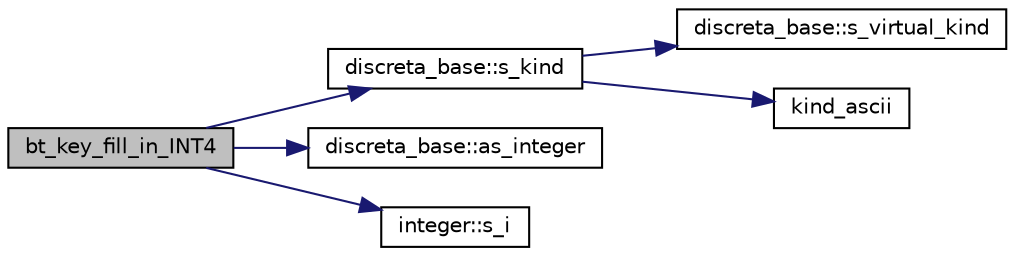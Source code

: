 digraph "bt_key_fill_in_INT4"
{
  edge [fontname="Helvetica",fontsize="10",labelfontname="Helvetica",labelfontsize="10"];
  node [fontname="Helvetica",fontsize="10",shape=record];
  rankdir="LR";
  Node210 [label="bt_key_fill_in_INT4",height=0.2,width=0.4,color="black", fillcolor="grey75", style="filled", fontcolor="black"];
  Node210 -> Node211 [color="midnightblue",fontsize="10",style="solid",fontname="Helvetica"];
  Node211 [label="discreta_base::s_kind",height=0.2,width=0.4,color="black", fillcolor="white", style="filled",URL="$d7/d71/classdiscreta__base.html#a8a830025c74adbbc3362418a7c2ba157"];
  Node211 -> Node212 [color="midnightblue",fontsize="10",style="solid",fontname="Helvetica"];
  Node212 [label="discreta_base::s_virtual_kind",height=0.2,width=0.4,color="black", fillcolor="white", style="filled",URL="$d7/d71/classdiscreta__base.html#a52778a6d6943a468be083d0785d418fb"];
  Node211 -> Node213 [color="midnightblue",fontsize="10",style="solid",fontname="Helvetica"];
  Node213 [label="kind_ascii",height=0.2,width=0.4,color="black", fillcolor="white", style="filled",URL="$d9/d60/discreta_8h.html#ad0ce825a9f29bc6cec27e1b64cfe27bf"];
  Node210 -> Node214 [color="midnightblue",fontsize="10",style="solid",fontname="Helvetica"];
  Node214 [label="discreta_base::as_integer",height=0.2,width=0.4,color="black", fillcolor="white", style="filled",URL="$d7/d71/classdiscreta__base.html#a00d7691eaf874fd283d942692fe8dd26"];
  Node210 -> Node215 [color="midnightblue",fontsize="10",style="solid",fontname="Helvetica"];
  Node215 [label="integer::s_i",height=0.2,width=0.4,color="black", fillcolor="white", style="filled",URL="$d0/de5/classinteger.html#adf28e9f94d4c844adaa950deeb80b904"];
}
